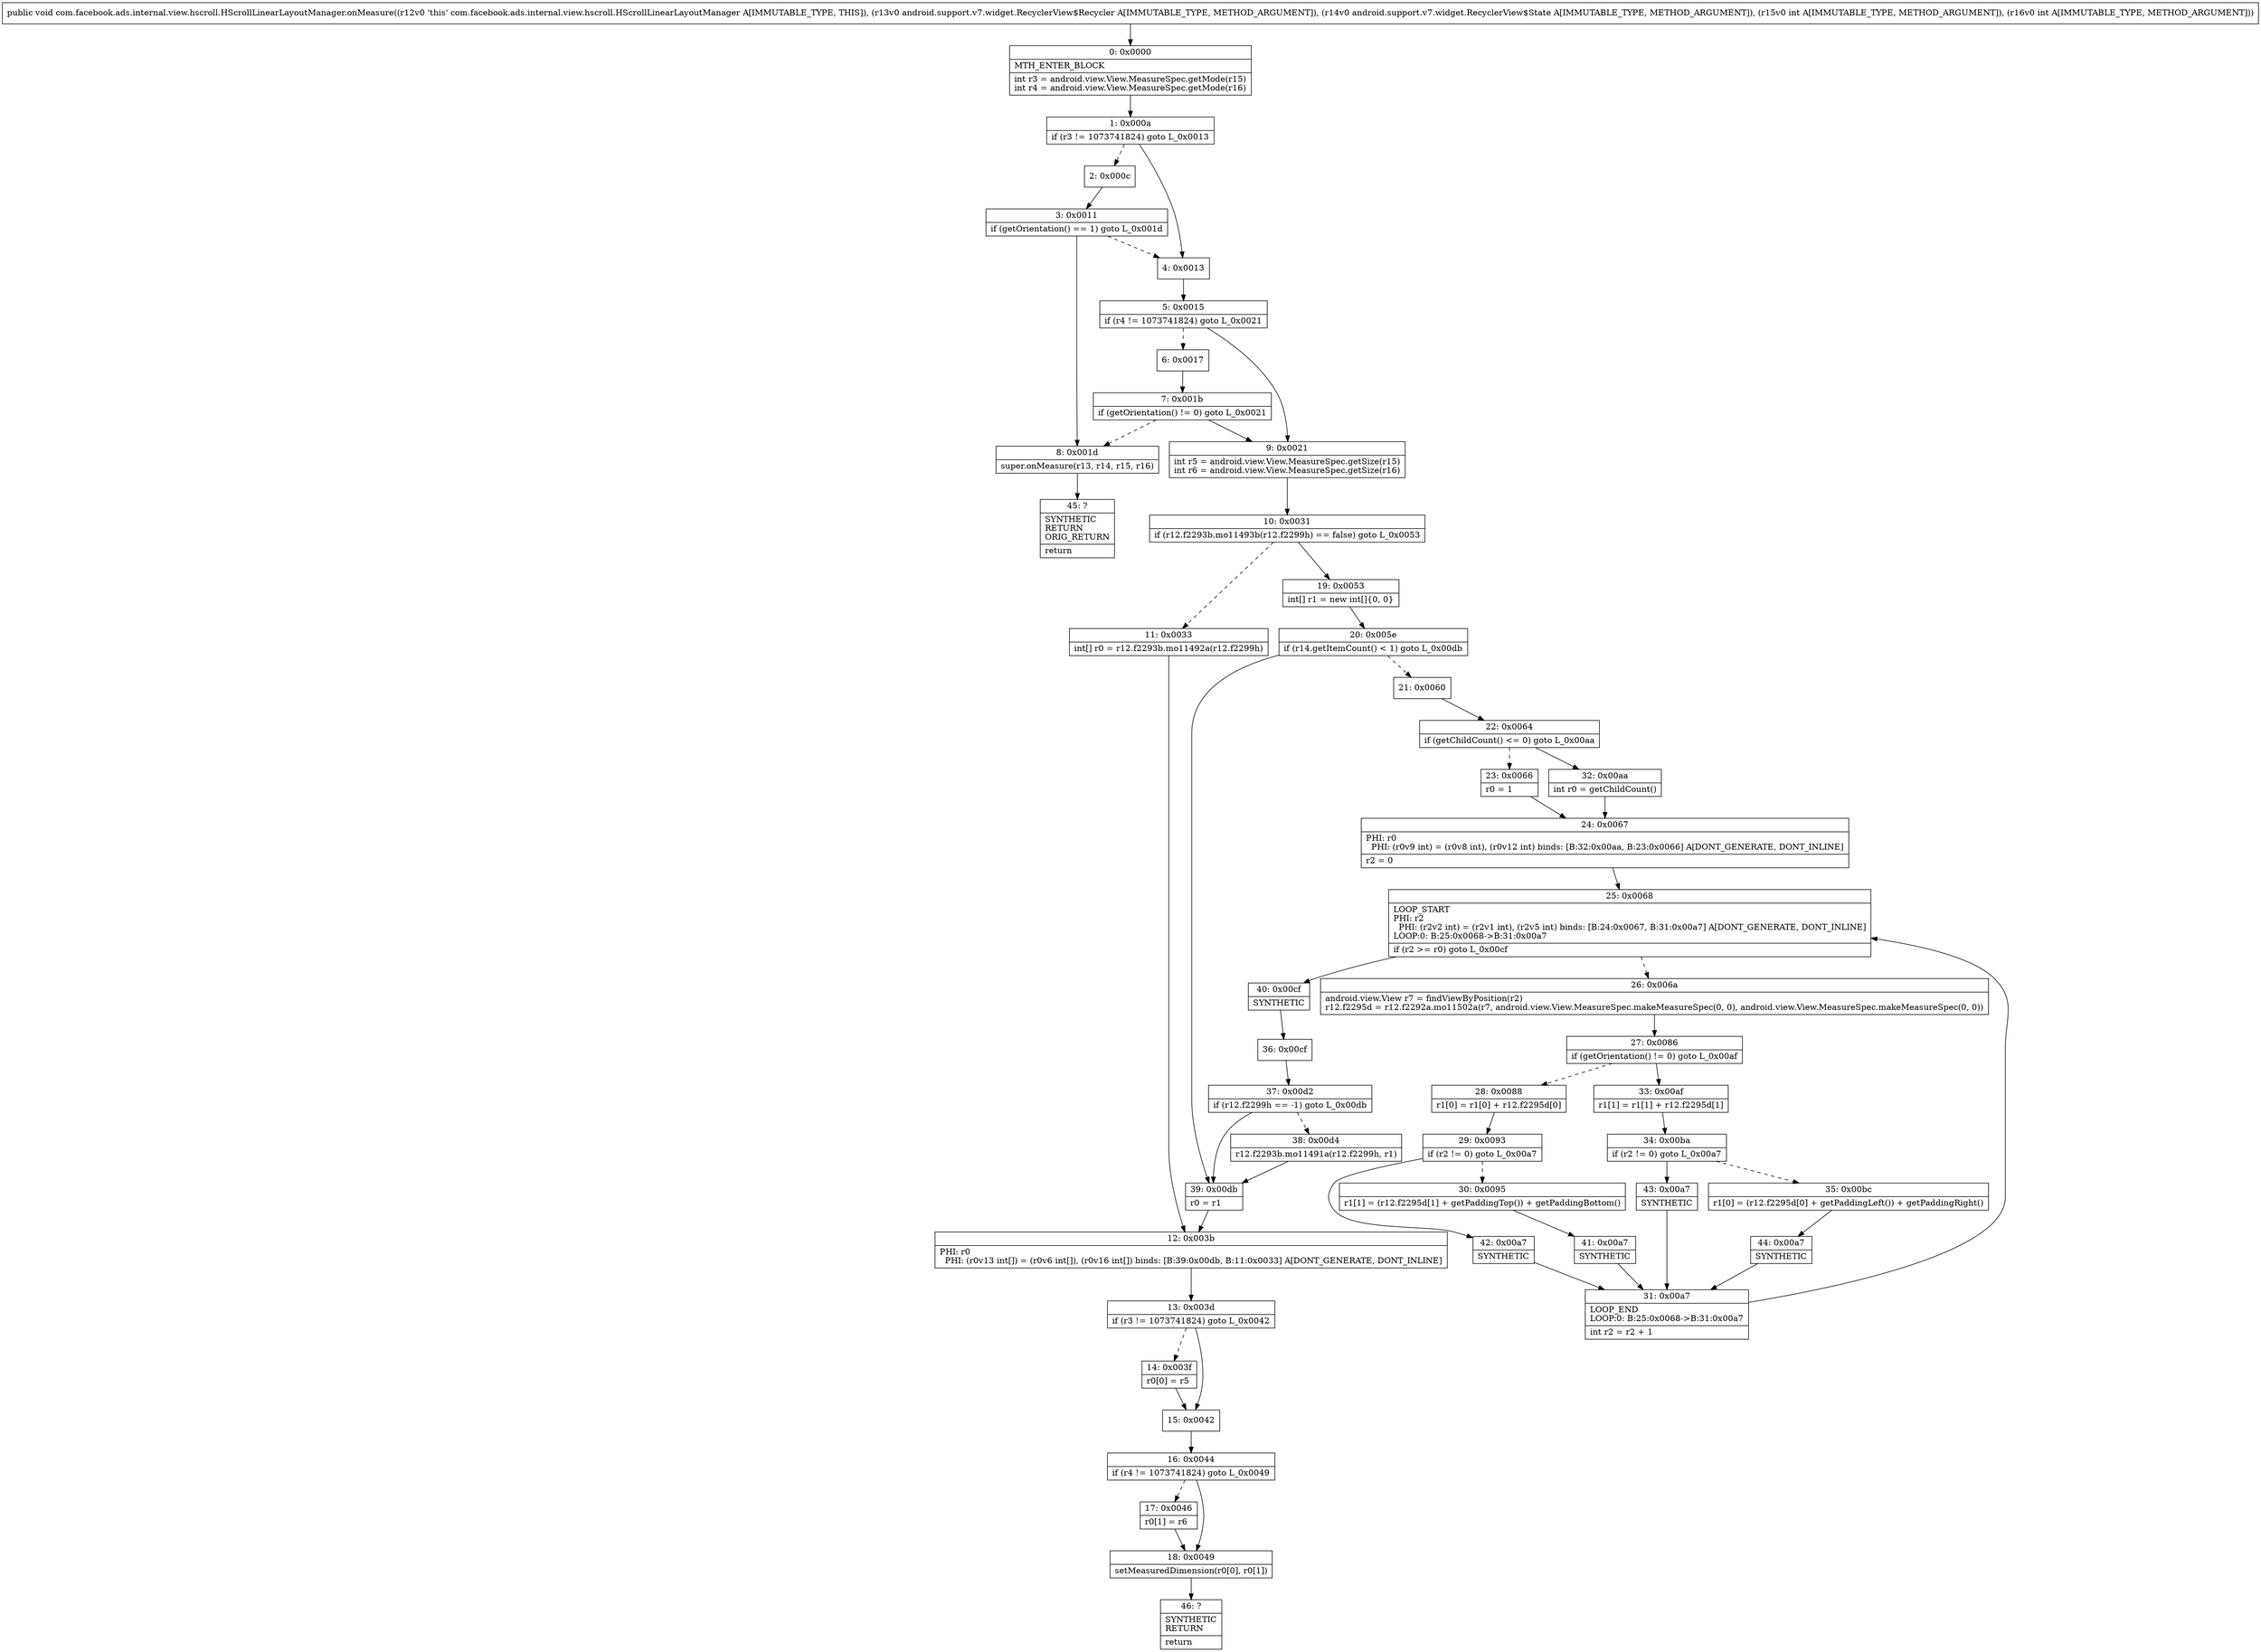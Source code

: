 digraph "CFG forcom.facebook.ads.internal.view.hscroll.HScrollLinearLayoutManager.onMeasure(Landroid\/support\/v7\/widget\/RecyclerView$Recycler;Landroid\/support\/v7\/widget\/RecyclerView$State;II)V" {
Node_0 [shape=record,label="{0\:\ 0x0000|MTH_ENTER_BLOCK\l|int r3 = android.view.View.MeasureSpec.getMode(r15)\lint r4 = android.view.View.MeasureSpec.getMode(r16)\l}"];
Node_1 [shape=record,label="{1\:\ 0x000a|if (r3 != 1073741824) goto L_0x0013\l}"];
Node_2 [shape=record,label="{2\:\ 0x000c}"];
Node_3 [shape=record,label="{3\:\ 0x0011|if (getOrientation() == 1) goto L_0x001d\l}"];
Node_4 [shape=record,label="{4\:\ 0x0013}"];
Node_5 [shape=record,label="{5\:\ 0x0015|if (r4 != 1073741824) goto L_0x0021\l}"];
Node_6 [shape=record,label="{6\:\ 0x0017}"];
Node_7 [shape=record,label="{7\:\ 0x001b|if (getOrientation() != 0) goto L_0x0021\l}"];
Node_8 [shape=record,label="{8\:\ 0x001d|super.onMeasure(r13, r14, r15, r16)\l}"];
Node_9 [shape=record,label="{9\:\ 0x0021|int r5 = android.view.View.MeasureSpec.getSize(r15)\lint r6 = android.view.View.MeasureSpec.getSize(r16)\l}"];
Node_10 [shape=record,label="{10\:\ 0x0031|if (r12.f2293b.mo11493b(r12.f2299h) == false) goto L_0x0053\l}"];
Node_11 [shape=record,label="{11\:\ 0x0033|int[] r0 = r12.f2293b.mo11492a(r12.f2299h)\l}"];
Node_12 [shape=record,label="{12\:\ 0x003b|PHI: r0 \l  PHI: (r0v13 int[]) = (r0v6 int[]), (r0v16 int[]) binds: [B:39:0x00db, B:11:0x0033] A[DONT_GENERATE, DONT_INLINE]\l}"];
Node_13 [shape=record,label="{13\:\ 0x003d|if (r3 != 1073741824) goto L_0x0042\l}"];
Node_14 [shape=record,label="{14\:\ 0x003f|r0[0] = r5\l}"];
Node_15 [shape=record,label="{15\:\ 0x0042}"];
Node_16 [shape=record,label="{16\:\ 0x0044|if (r4 != 1073741824) goto L_0x0049\l}"];
Node_17 [shape=record,label="{17\:\ 0x0046|r0[1] = r6\l}"];
Node_18 [shape=record,label="{18\:\ 0x0049|setMeasuredDimension(r0[0], r0[1])\l}"];
Node_19 [shape=record,label="{19\:\ 0x0053|int[] r1 = new int[]\{0, 0\}\l}"];
Node_20 [shape=record,label="{20\:\ 0x005e|if (r14.getItemCount() \< 1) goto L_0x00db\l}"];
Node_21 [shape=record,label="{21\:\ 0x0060}"];
Node_22 [shape=record,label="{22\:\ 0x0064|if (getChildCount() \<= 0) goto L_0x00aa\l}"];
Node_23 [shape=record,label="{23\:\ 0x0066|r0 = 1\l}"];
Node_24 [shape=record,label="{24\:\ 0x0067|PHI: r0 \l  PHI: (r0v9 int) = (r0v8 int), (r0v12 int) binds: [B:32:0x00aa, B:23:0x0066] A[DONT_GENERATE, DONT_INLINE]\l|r2 = 0\l}"];
Node_25 [shape=record,label="{25\:\ 0x0068|LOOP_START\lPHI: r2 \l  PHI: (r2v2 int) = (r2v1 int), (r2v5 int) binds: [B:24:0x0067, B:31:0x00a7] A[DONT_GENERATE, DONT_INLINE]\lLOOP:0: B:25:0x0068\-\>B:31:0x00a7\l|if (r2 \>= r0) goto L_0x00cf\l}"];
Node_26 [shape=record,label="{26\:\ 0x006a|android.view.View r7 = findViewByPosition(r2)\lr12.f2295d = r12.f2292a.mo11502a(r7, android.view.View.MeasureSpec.makeMeasureSpec(0, 0), android.view.View.MeasureSpec.makeMeasureSpec(0, 0))\l}"];
Node_27 [shape=record,label="{27\:\ 0x0086|if (getOrientation() != 0) goto L_0x00af\l}"];
Node_28 [shape=record,label="{28\:\ 0x0088|r1[0] = r1[0] + r12.f2295d[0]\l}"];
Node_29 [shape=record,label="{29\:\ 0x0093|if (r2 != 0) goto L_0x00a7\l}"];
Node_30 [shape=record,label="{30\:\ 0x0095|r1[1] = (r12.f2295d[1] + getPaddingTop()) + getPaddingBottom()\l}"];
Node_31 [shape=record,label="{31\:\ 0x00a7|LOOP_END\lLOOP:0: B:25:0x0068\-\>B:31:0x00a7\l|int r2 = r2 + 1\l}"];
Node_32 [shape=record,label="{32\:\ 0x00aa|int r0 = getChildCount()\l}"];
Node_33 [shape=record,label="{33\:\ 0x00af|r1[1] = r1[1] + r12.f2295d[1]\l}"];
Node_34 [shape=record,label="{34\:\ 0x00ba|if (r2 != 0) goto L_0x00a7\l}"];
Node_35 [shape=record,label="{35\:\ 0x00bc|r1[0] = (r12.f2295d[0] + getPaddingLeft()) + getPaddingRight()\l}"];
Node_36 [shape=record,label="{36\:\ 0x00cf}"];
Node_37 [shape=record,label="{37\:\ 0x00d2|if (r12.f2299h == \-1) goto L_0x00db\l}"];
Node_38 [shape=record,label="{38\:\ 0x00d4|r12.f2293b.mo11491a(r12.f2299h, r1)\l}"];
Node_39 [shape=record,label="{39\:\ 0x00db|r0 = r1\l}"];
Node_40 [shape=record,label="{40\:\ 0x00cf|SYNTHETIC\l}"];
Node_41 [shape=record,label="{41\:\ 0x00a7|SYNTHETIC\l}"];
Node_42 [shape=record,label="{42\:\ 0x00a7|SYNTHETIC\l}"];
Node_43 [shape=record,label="{43\:\ 0x00a7|SYNTHETIC\l}"];
Node_44 [shape=record,label="{44\:\ 0x00a7|SYNTHETIC\l}"];
Node_45 [shape=record,label="{45\:\ ?|SYNTHETIC\lRETURN\lORIG_RETURN\l|return\l}"];
Node_46 [shape=record,label="{46\:\ ?|SYNTHETIC\lRETURN\l|return\l}"];
MethodNode[shape=record,label="{public void com.facebook.ads.internal.view.hscroll.HScrollLinearLayoutManager.onMeasure((r12v0 'this' com.facebook.ads.internal.view.hscroll.HScrollLinearLayoutManager A[IMMUTABLE_TYPE, THIS]), (r13v0 android.support.v7.widget.RecyclerView$Recycler A[IMMUTABLE_TYPE, METHOD_ARGUMENT]), (r14v0 android.support.v7.widget.RecyclerView$State A[IMMUTABLE_TYPE, METHOD_ARGUMENT]), (r15v0 int A[IMMUTABLE_TYPE, METHOD_ARGUMENT]), (r16v0 int A[IMMUTABLE_TYPE, METHOD_ARGUMENT])) }"];
MethodNode -> Node_0;
Node_0 -> Node_1;
Node_1 -> Node_2[style=dashed];
Node_1 -> Node_4;
Node_2 -> Node_3;
Node_3 -> Node_4[style=dashed];
Node_3 -> Node_8;
Node_4 -> Node_5;
Node_5 -> Node_6[style=dashed];
Node_5 -> Node_9;
Node_6 -> Node_7;
Node_7 -> Node_8[style=dashed];
Node_7 -> Node_9;
Node_8 -> Node_45;
Node_9 -> Node_10;
Node_10 -> Node_11[style=dashed];
Node_10 -> Node_19;
Node_11 -> Node_12;
Node_12 -> Node_13;
Node_13 -> Node_14[style=dashed];
Node_13 -> Node_15;
Node_14 -> Node_15;
Node_15 -> Node_16;
Node_16 -> Node_17[style=dashed];
Node_16 -> Node_18;
Node_17 -> Node_18;
Node_18 -> Node_46;
Node_19 -> Node_20;
Node_20 -> Node_21[style=dashed];
Node_20 -> Node_39;
Node_21 -> Node_22;
Node_22 -> Node_23[style=dashed];
Node_22 -> Node_32;
Node_23 -> Node_24;
Node_24 -> Node_25;
Node_25 -> Node_26[style=dashed];
Node_25 -> Node_40;
Node_26 -> Node_27;
Node_27 -> Node_28[style=dashed];
Node_27 -> Node_33;
Node_28 -> Node_29;
Node_29 -> Node_30[style=dashed];
Node_29 -> Node_42;
Node_30 -> Node_41;
Node_31 -> Node_25;
Node_32 -> Node_24;
Node_33 -> Node_34;
Node_34 -> Node_35[style=dashed];
Node_34 -> Node_43;
Node_35 -> Node_44;
Node_36 -> Node_37;
Node_37 -> Node_38[style=dashed];
Node_37 -> Node_39;
Node_38 -> Node_39;
Node_39 -> Node_12;
Node_40 -> Node_36;
Node_41 -> Node_31;
Node_42 -> Node_31;
Node_43 -> Node_31;
Node_44 -> Node_31;
}

